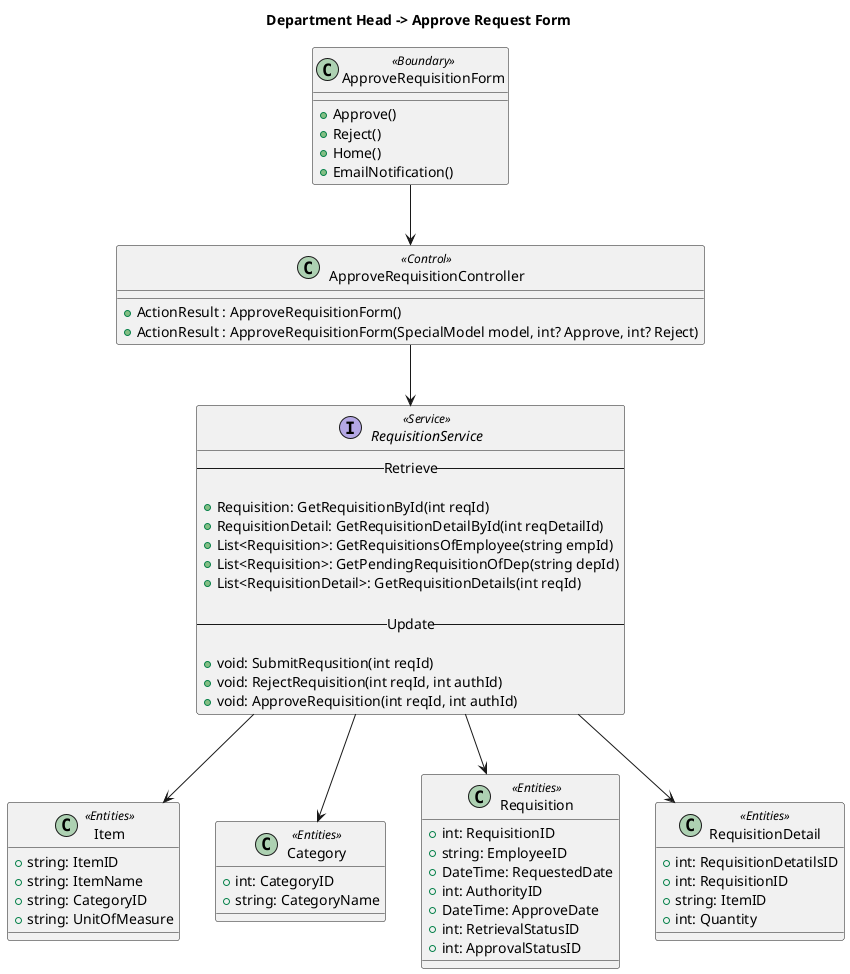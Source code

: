 @startuml
title "Department Head -> Approve Request Form"

Class ApproveRequisitionForm <<Boundary>>{
    +Approve()
    +Reject()
    +Home()
    +EmailNotification()
}

Class ApproveRequisitionController <<Control>> {
    
    +ActionResult : ApproveRequisitionForm()
    +ActionResult : ApproveRequisitionForm(SpecialModel model, int? Approve, int? Reject)
    
}

Class Item <<Entities>> {
+string: ItemID
+string: ItemName
+string: CategoryID
+string: UnitOfMeasure
}
Interface RequisitionService <<Service>> {
    --Retrieve--
   
    +Requisition: GetRequisitionById(int reqId)
    +RequisitionDetail: GetRequisitionDetailById(int reqDetailId)
    +List<Requisition>: GetRequisitionsOfEmployee(string empId)
    +List<Requisition>: GetPendingRequisitionOfDep(string depId)
    +List<RequisitionDetail>: GetRequisitionDetails(int reqId)
    
    --Update--
   
    +void: SubmitRequsition(int reqId)
    +void: RejectRequisition(int reqId, int authId)
    +void: ApproveRequisition(int reqId, int authId)
}

Class Category <<Entities>> {
+int: CategoryID
+string: CategoryName
}

Class Requisition <<Entities>> {
+int: RequisitionID
+string: EmployeeID
+DateTime: RequestedDate
+int: AuthorityID
+DateTime: ApproveDate
+int: RetrievalStatusID
+int: ApprovalStatusID
}

Class RequisitionDetail <<Entities>> {
+int: RequisitionDetatilsID
+int: RequisitionID
+string: ItemID
+int: Quantity
}


RequisitionService --> Item
RequisitionService --> Requisition
ApproveRequisitionForm --> ApproveRequisitionController
ApproveRequisitionController --> RequisitionService
RequisitionService --> Category
RequisitionService --> RequisitionDetail

@enduml